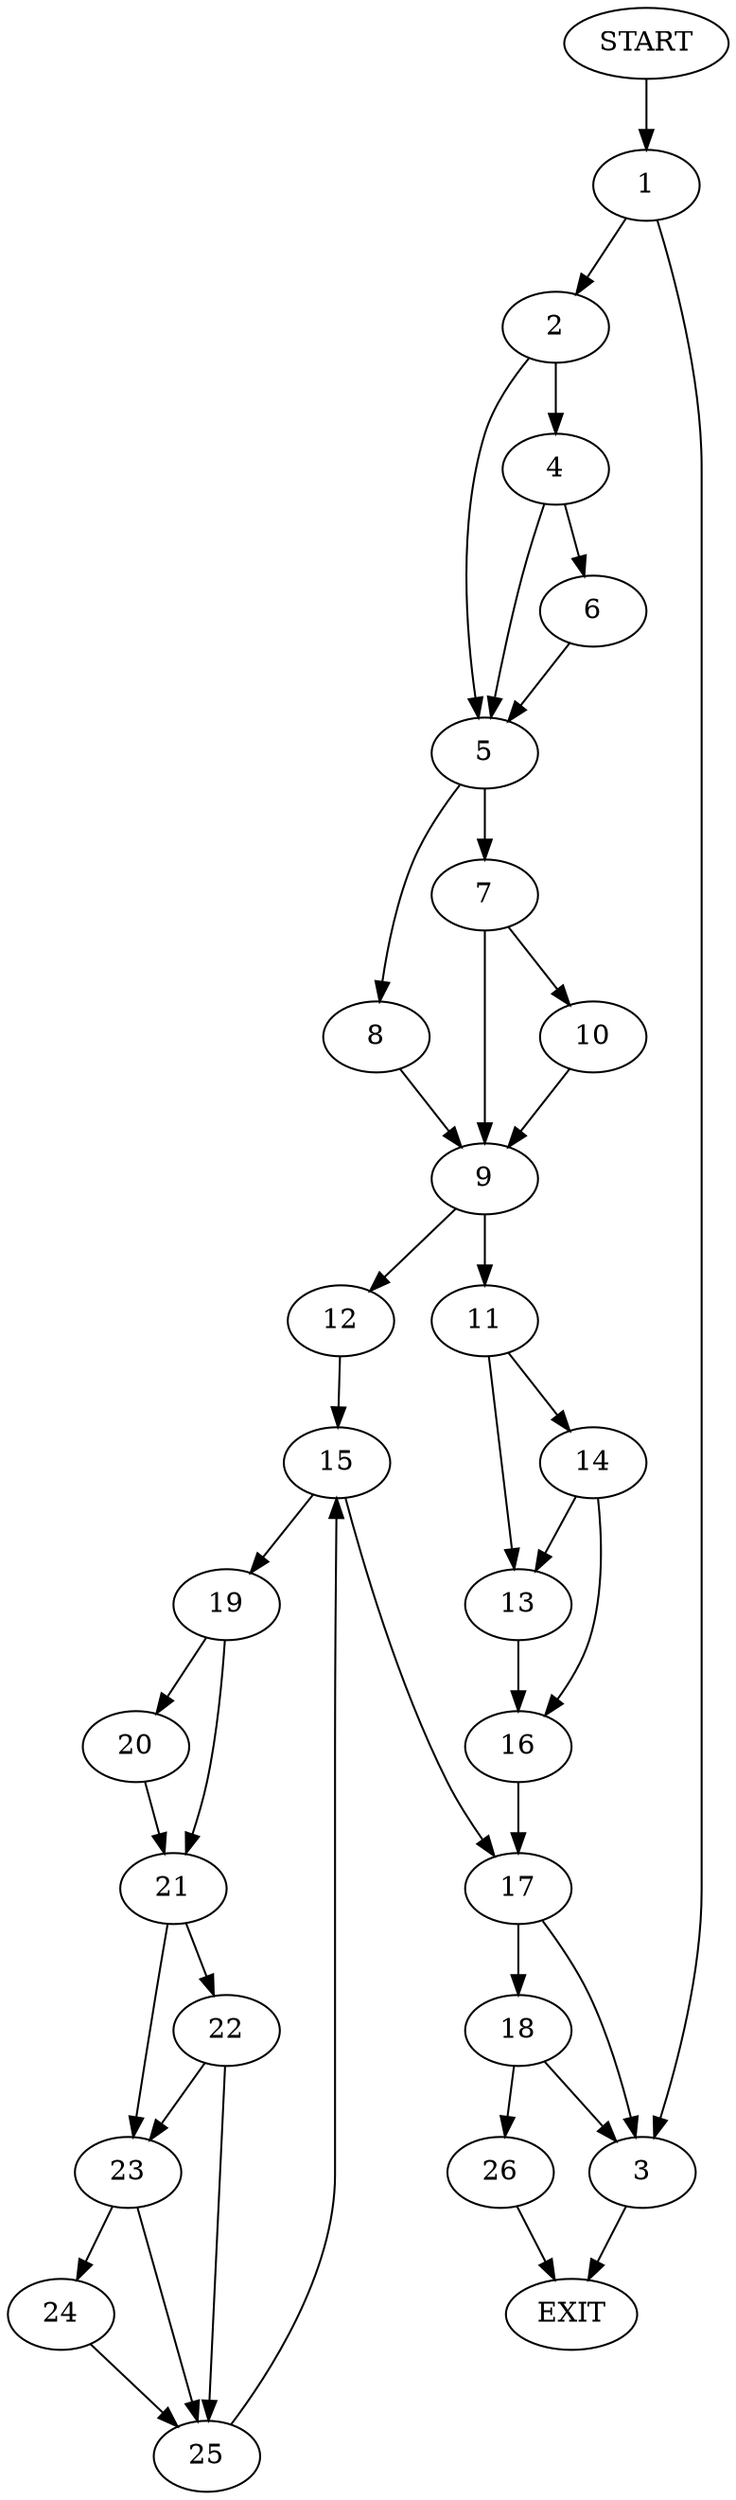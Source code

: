 digraph {
0 [label="START"]
27 [label="EXIT"]
0 -> 1
1 -> 2
1 -> 3
2 -> 4
2 -> 5
3 -> 27
4 -> 6
4 -> 5
5 -> 7
5 -> 8
6 -> 5
8 -> 9
7 -> 10
7 -> 9
9 -> 11
9 -> 12
10 -> 9
11 -> 13
11 -> 14
12 -> 15
13 -> 16
14 -> 13
14 -> 16
16 -> 17
17 -> 18
17 -> 3
15 -> 17
15 -> 19
19 -> 20
19 -> 21
20 -> 21
21 -> 22
21 -> 23
23 -> 24
23 -> 25
22 -> 23
22 -> 25
25 -> 15
24 -> 25
18 -> 3
18 -> 26
26 -> 27
}
